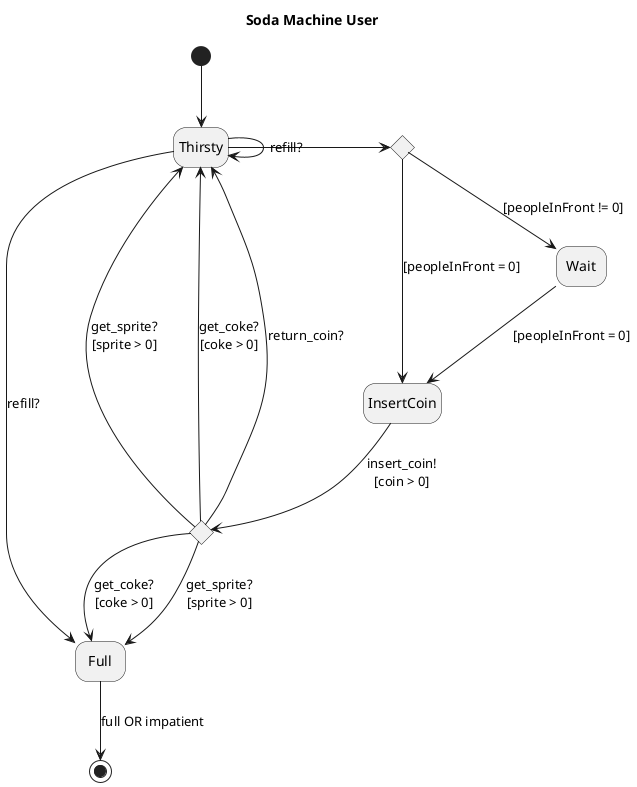 @startuml
title "Soda Machine User"
hide empty description
state Thirsty
state Full
state Wait
state QueueStatus <<choice>>
state InsertCoin
state Selection <<choice>>

[*] --> Thirsty
Thirsty -> QueueStatus
Thirsty -down-> Thirsty : refill?
Thirsty -down-> Full : refill?
QueueStatus --> Wait : [peopleInFront != 0]
QueueStatus -> InsertCoin : [peopleInFront = 0]
Wait --> InsertCoin : [peopleInFront = 0]
InsertCoin --> Selection : insert_coin!\n[coin > 0]
Selection --> Thirsty : get_sprite?\n[sprite > 0] 
Selection --> Thirsty : get_coke?\n[coke > 0] 
Selection --> Thirsty : return_coin?
Selection --> Full : get_sprite?\n[sprite > 0] 
Selection --> Full : get_coke?\n[coke > 0] 
Full --> [*] : full OR impatient

@enduml